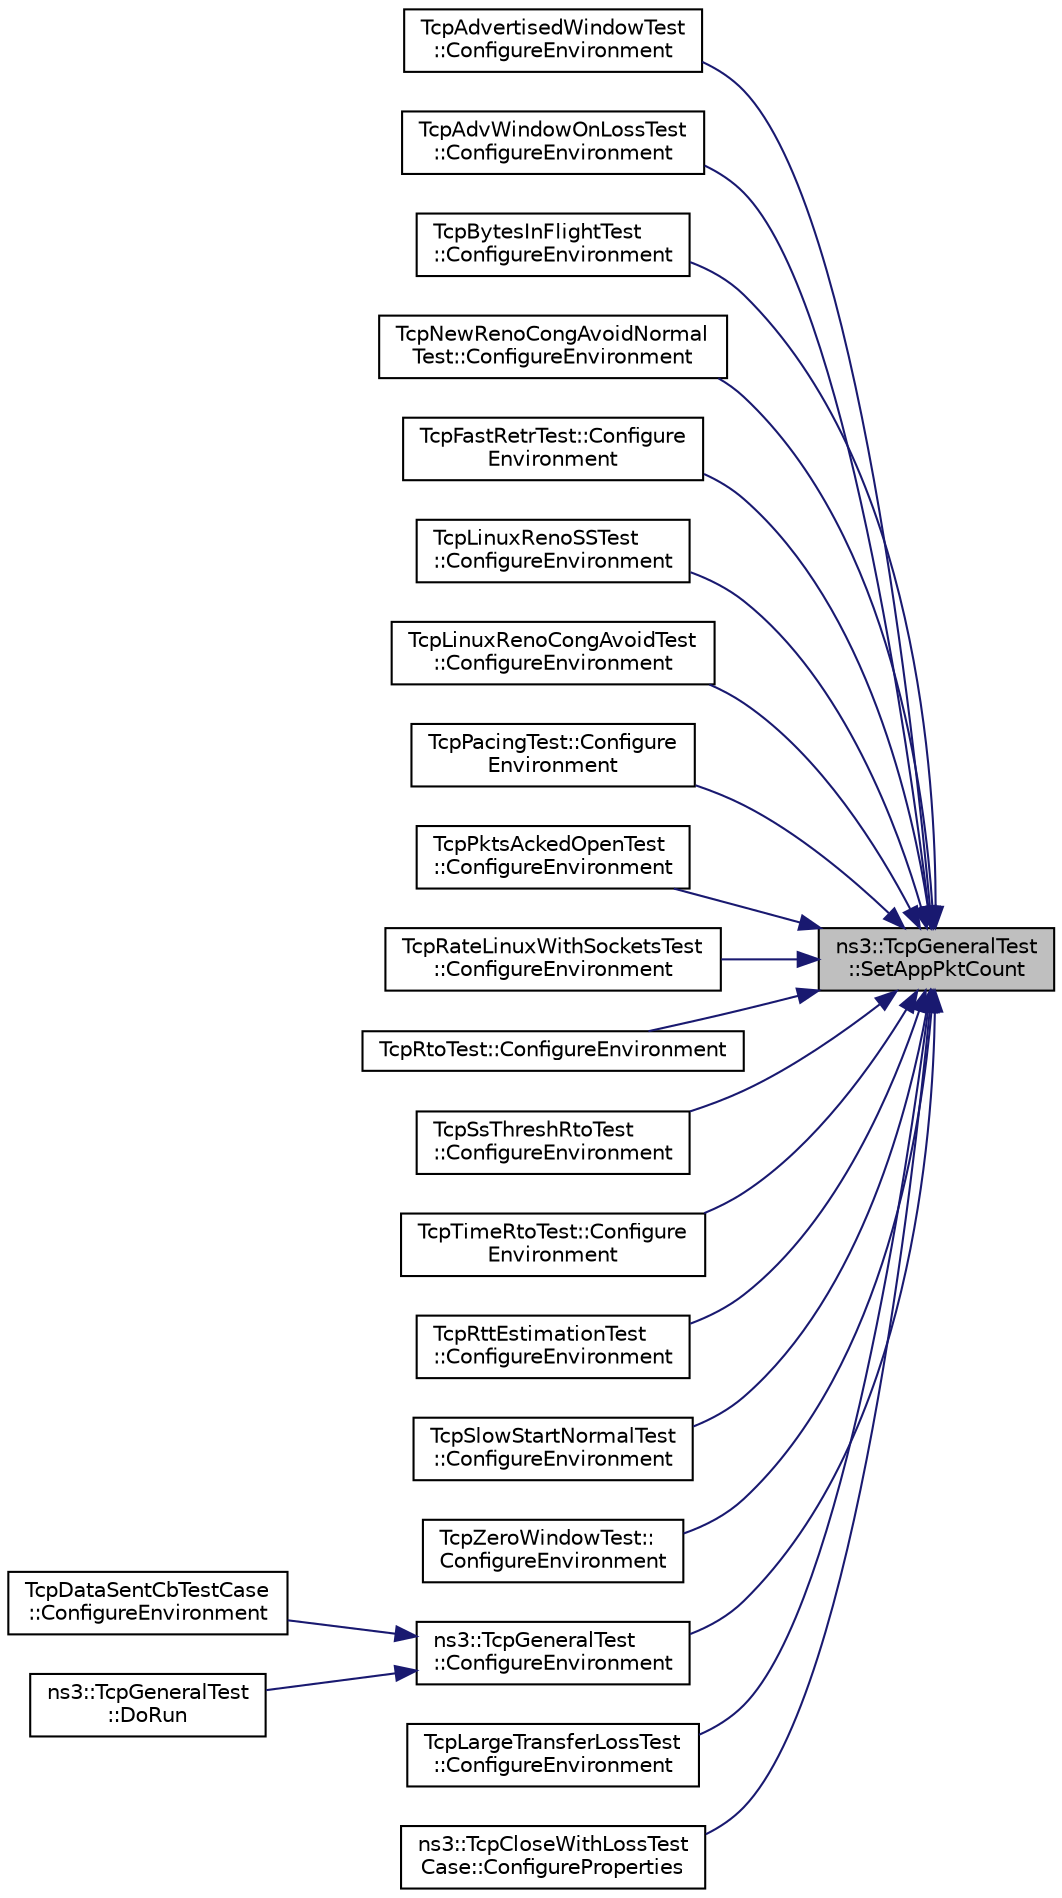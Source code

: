 digraph "ns3::TcpGeneralTest::SetAppPktCount"
{
 // LATEX_PDF_SIZE
  edge [fontname="Helvetica",fontsize="10",labelfontname="Helvetica",labelfontsize="10"];
  node [fontname="Helvetica",fontsize="10",shape=record];
  rankdir="RL";
  Node1 [label="ns3::TcpGeneralTest\l::SetAppPktCount",height=0.2,width=0.4,color="black", fillcolor="grey75", style="filled", fontcolor="black",tooltip="Set app packet count."];
  Node1 -> Node2 [dir="back",color="midnightblue",fontsize="10",style="solid",fontname="Helvetica"];
  Node2 [label="TcpAdvertisedWindowTest\l::ConfigureEnvironment",height=0.2,width=0.4,color="black", fillcolor="white", style="filled",URL="$class_tcp_advertised_window_test.html#a32f6b3ef9a883c098a69ed55dbf21630",tooltip="Change the configuration of the environment."];
  Node1 -> Node3 [dir="back",color="midnightblue",fontsize="10",style="solid",fontname="Helvetica"];
  Node3 [label="TcpAdvWindowOnLossTest\l::ConfigureEnvironment",height=0.2,width=0.4,color="black", fillcolor="white", style="filled",URL="$class_tcp_adv_window_on_loss_test.html#a87d2d2209020ab5b2dbf927c236bb949",tooltip="Change the configuration of the environment."];
  Node1 -> Node4 [dir="back",color="midnightblue",fontsize="10",style="solid",fontname="Helvetica"];
  Node4 [label="TcpBytesInFlightTest\l::ConfigureEnvironment",height=0.2,width=0.4,color="black", fillcolor="white", style="filled",URL="$class_tcp_bytes_in_flight_test.html#a09c98c951bad56eff605cffc7f52081d",tooltip="Configure the test."];
  Node1 -> Node5 [dir="back",color="midnightblue",fontsize="10",style="solid",fontname="Helvetica"];
  Node5 [label="TcpNewRenoCongAvoidNormal\lTest::ConfigureEnvironment",height=0.2,width=0.4,color="black", fillcolor="white", style="filled",URL="$class_tcp_new_reno_cong_avoid_normal_test.html#aec6c98b12f00b2e8cdb477651865e207",tooltip="Change the configuration of the environment."];
  Node1 -> Node6 [dir="back",color="midnightblue",fontsize="10",style="solid",fontname="Helvetica"];
  Node6 [label="TcpFastRetrTest::Configure\lEnvironment",height=0.2,width=0.4,color="black", fillcolor="white", style="filled",URL="$class_tcp_fast_retr_test.html#ae0e3ccc33f94b9412720ee80e3a67aec",tooltip="Change the configuration of the environment."];
  Node1 -> Node7 [dir="back",color="midnightblue",fontsize="10",style="solid",fontname="Helvetica"];
  Node7 [label="TcpLinuxRenoSSTest\l::ConfigureEnvironment",height=0.2,width=0.4,color="black", fillcolor="white", style="filled",URL="$class_tcp_linux_reno_s_s_test.html#a0f35484dc97041e650f1ad810b11ba40",tooltip="Change the configuration of the environment."];
  Node1 -> Node8 [dir="back",color="midnightblue",fontsize="10",style="solid",fontname="Helvetica"];
  Node8 [label="TcpLinuxRenoCongAvoidTest\l::ConfigureEnvironment",height=0.2,width=0.4,color="black", fillcolor="white", style="filled",URL="$class_tcp_linux_reno_cong_avoid_test.html#ae2245720c719c3501a6ab957d39fe2ec",tooltip="Change the configuration of the environment."];
  Node1 -> Node9 [dir="back",color="midnightblue",fontsize="10",style="solid",fontname="Helvetica"];
  Node9 [label="TcpPacingTest::Configure\lEnvironment",height=0.2,width=0.4,color="black", fillcolor="white", style="filled",URL="$class_tcp_pacing_test.html#a997fc83573892b01214d2450040e2acd",tooltip="Change the configuration of the environment."];
  Node1 -> Node10 [dir="back",color="midnightblue",fontsize="10",style="solid",fontname="Helvetica"];
  Node10 [label="TcpPktsAckedOpenTest\l::ConfigureEnvironment",height=0.2,width=0.4,color="black", fillcolor="white", style="filled",URL="$class_tcp_pkts_acked_open_test.html#a8344f777010cbb7b3c8eea3726f1b987",tooltip="Change the configuration of the environment."];
  Node1 -> Node11 [dir="back",color="midnightblue",fontsize="10",style="solid",fontname="Helvetica"];
  Node11 [label="TcpRateLinuxWithSocketsTest\l::ConfigureEnvironment",height=0.2,width=0.4,color="black", fillcolor="white", style="filled",URL="$class_tcp_rate_linux_with_sockets_test.html#afb7f35f5291eed465247cc2a04750597",tooltip="Configure the test."];
  Node1 -> Node12 [dir="back",color="midnightblue",fontsize="10",style="solid",fontname="Helvetica"];
  Node12 [label="TcpRtoTest::ConfigureEnvironment",height=0.2,width=0.4,color="black", fillcolor="white", style="filled",URL="$class_tcp_rto_test.html#a0dfc73de2b55e3b66bf3e911be8b4150",tooltip="Change the configuration of the environment."];
  Node1 -> Node13 [dir="back",color="midnightblue",fontsize="10",style="solid",fontname="Helvetica"];
  Node13 [label="TcpSsThreshRtoTest\l::ConfigureEnvironment",height=0.2,width=0.4,color="black", fillcolor="white", style="filled",URL="$class_tcp_ss_thresh_rto_test.html#a79aa5295f87e9ff35b20d65f82ea9ad3",tooltip="Change the configuration of the environment."];
  Node1 -> Node14 [dir="back",color="midnightblue",fontsize="10",style="solid",fontname="Helvetica"];
  Node14 [label="TcpTimeRtoTest::Configure\lEnvironment",height=0.2,width=0.4,color="black", fillcolor="white", style="filled",URL="$class_tcp_time_rto_test.html#abb6359ae69a3852ca98c3683e359de82",tooltip="Change the configuration of the environment."];
  Node1 -> Node15 [dir="back",color="midnightblue",fontsize="10",style="solid",fontname="Helvetica"];
  Node15 [label="TcpRttEstimationTest\l::ConfigureEnvironment",height=0.2,width=0.4,color="black", fillcolor="white", style="filled",URL="$class_tcp_rtt_estimation_test.html#a2f03b64bf5e45e2c66446fe8887685a2",tooltip="Change the configuration of the environment."];
  Node1 -> Node16 [dir="back",color="midnightblue",fontsize="10",style="solid",fontname="Helvetica"];
  Node16 [label="TcpSlowStartNormalTest\l::ConfigureEnvironment",height=0.2,width=0.4,color="black", fillcolor="white", style="filled",URL="$class_tcp_slow_start_normal_test.html#ab9d9461021dd59a1b313ae782a585d02",tooltip="Change the configuration of the environment."];
  Node1 -> Node17 [dir="back",color="midnightblue",fontsize="10",style="solid",fontname="Helvetica"];
  Node17 [label="TcpZeroWindowTest::\lConfigureEnvironment",height=0.2,width=0.4,color="black", fillcolor="white", style="filled",URL="$class_tcp_zero_window_test.html#ac5468dca75edd6211d8edb9e5104b405",tooltip="Change the configuration of the environment."];
  Node1 -> Node18 [dir="back",color="midnightblue",fontsize="10",style="solid",fontname="Helvetica"];
  Node18 [label="ns3::TcpGeneralTest\l::ConfigureEnvironment",height=0.2,width=0.4,color="black", fillcolor="white", style="filled",URL="$classns3_1_1_tcp_general_test.html#abd4e42807a8d2b13dcd207131af12c3b",tooltip="Change the configuration of the environment."];
  Node18 -> Node19 [dir="back",color="midnightblue",fontsize="10",style="solid",fontname="Helvetica"];
  Node19 [label="TcpDataSentCbTestCase\l::ConfigureEnvironment",height=0.2,width=0.4,color="black", fillcolor="white", style="filled",URL="$class_tcp_data_sent_cb_test_case.html#ad0bb6161988e738da82f61d7c60be9b6",tooltip="Change the configuration of the environment."];
  Node18 -> Node20 [dir="back",color="midnightblue",fontsize="10",style="solid",fontname="Helvetica"];
  Node20 [label="ns3::TcpGeneralTest\l::DoRun",height=0.2,width=0.4,color="black", fillcolor="white", style="filled",URL="$classns3_1_1_tcp_general_test.html#a79f00453e60b95fcf8d22757593f5ed3",tooltip="Execute the tcp test."];
  Node1 -> Node21 [dir="back",color="midnightblue",fontsize="10",style="solid",fontname="Helvetica"];
  Node21 [label="TcpLargeTransferLossTest\l::ConfigureEnvironment",height=0.2,width=0.4,color="black", fillcolor="white", style="filled",URL="$class_tcp_large_transfer_loss_test.html#a10b83e7ea9a18f7638db0ec7363443ac",tooltip="Change the configuration of the environment."];
  Node1 -> Node22 [dir="back",color="midnightblue",fontsize="10",style="solid",fontname="Helvetica"];
  Node22 [label="ns3::TcpCloseWithLossTest\lCase::ConfigureProperties",height=0.2,width=0.4,color="black", fillcolor="white", style="filled",URL="$classns3_1_1_tcp_close_with_loss_test_case.html#a39dec8af0b3a2ece657d19307428f990",tooltip="Change the configuration of the socket properties."];
}
